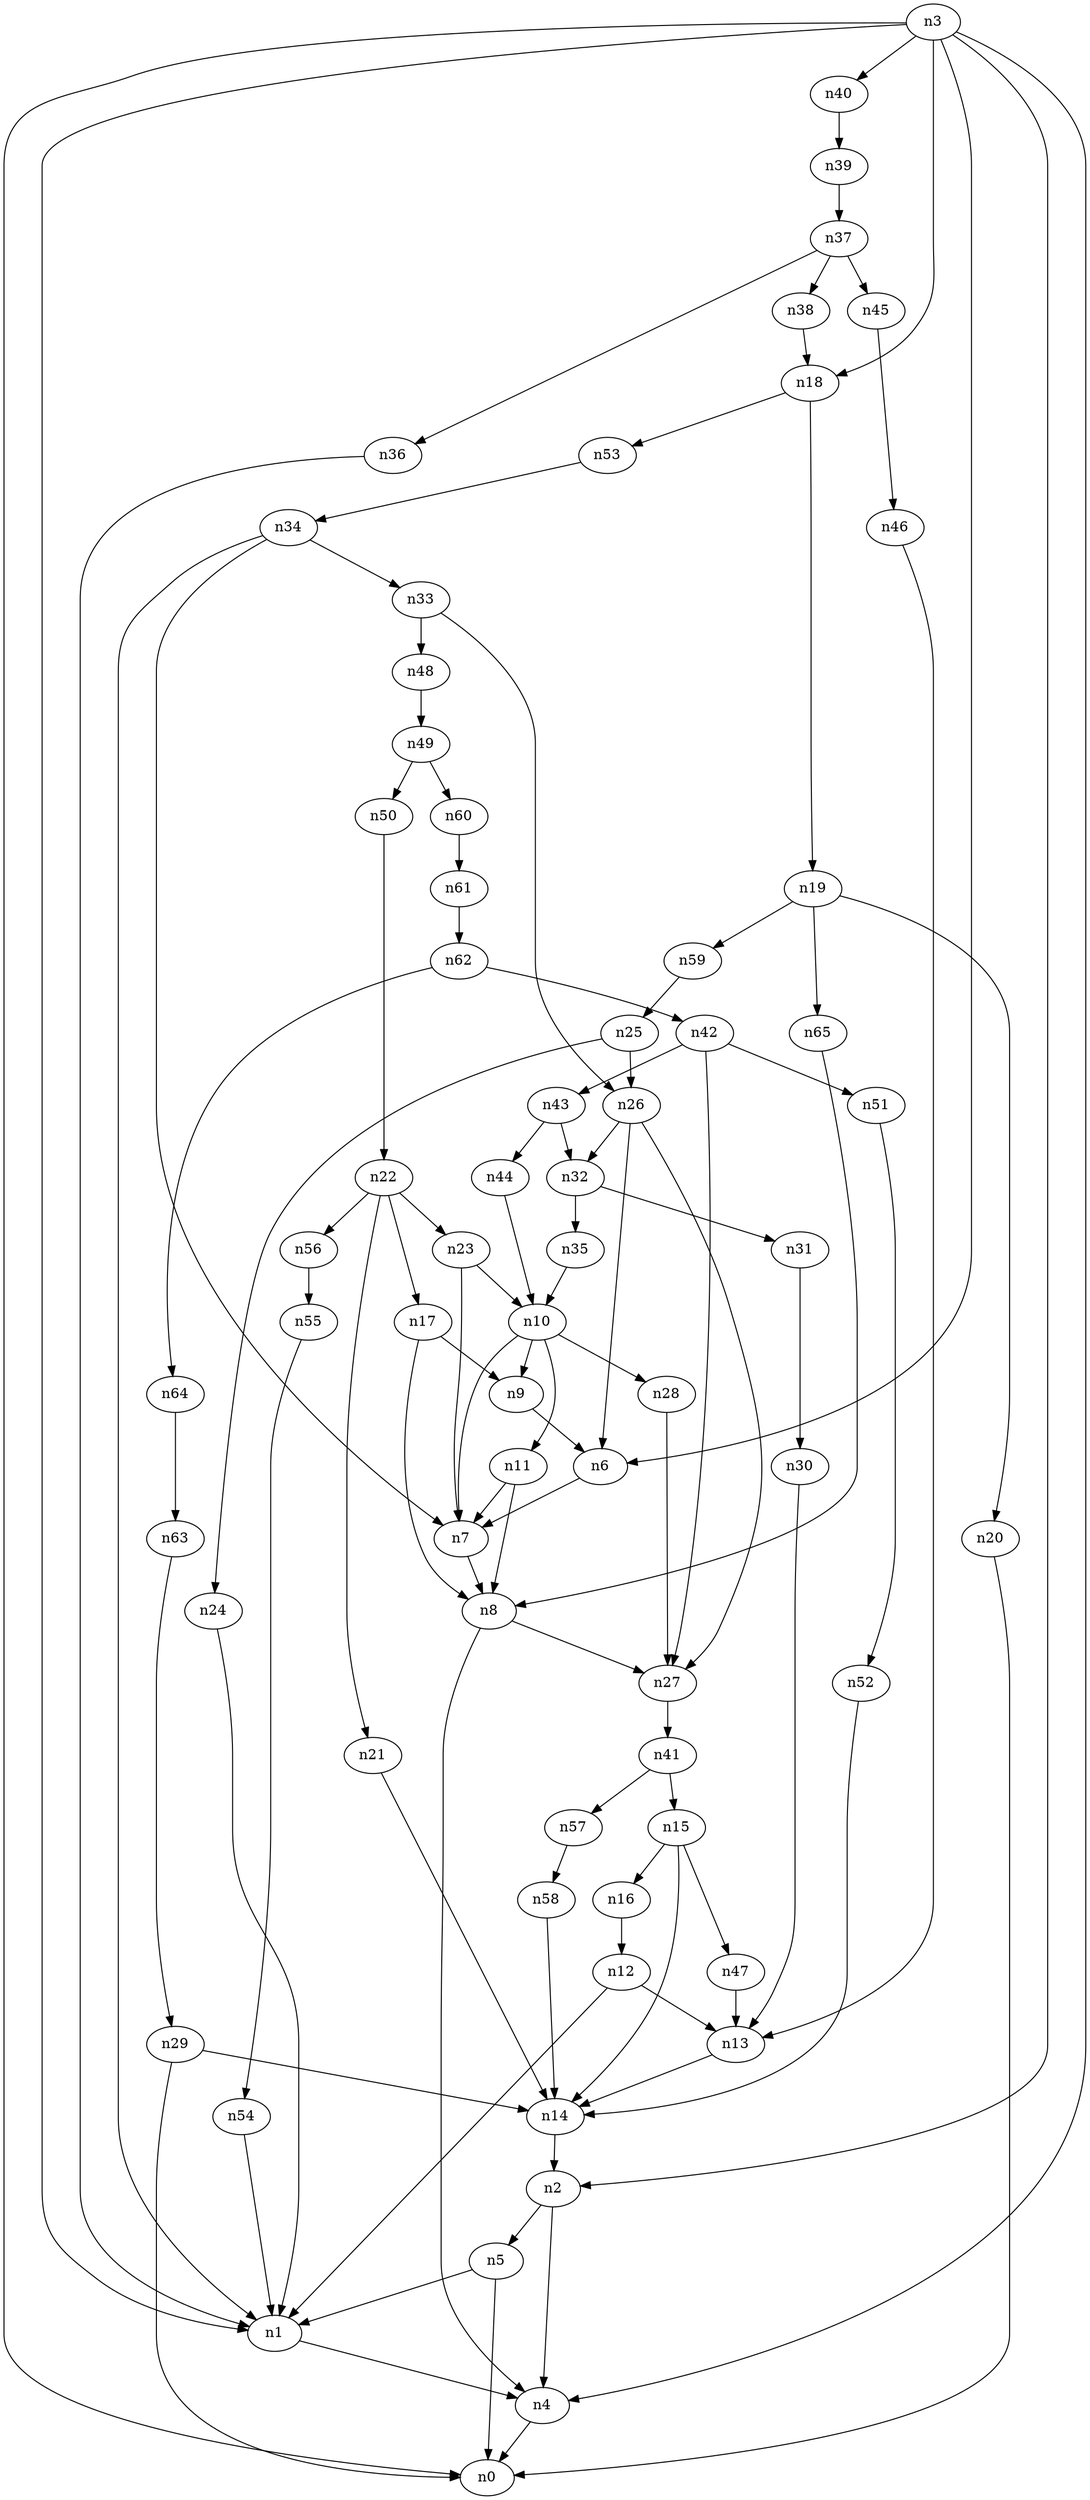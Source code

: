 digraph G {
	n1 -> n4	 [_graphml_id=e4];
	n2 -> n4	 [_graphml_id=e7];
	n2 -> n5	 [_graphml_id=e8];
	n3 -> n0	 [_graphml_id=e0];
	n3 -> n1	 [_graphml_id=e3];
	n3 -> n2	 [_graphml_id=e6];
	n3 -> n4	 [_graphml_id=e27];
	n3 -> n6	 [_graphml_id=e9];
	n3 -> n18	 [_graphml_id=e28];
	n3 -> n40	 [_graphml_id=e63];
	n4 -> n0	 [_graphml_id=e1];
	n5 -> n0	 [_graphml_id=e2];
	n5 -> n1	 [_graphml_id=e5];
	n6 -> n7	 [_graphml_id=e10];
	n7 -> n8	 [_graphml_id=e11];
	n8 -> n4	 [_graphml_id=e12];
	n8 -> n27	 [_graphml_id=e42];
	n9 -> n6	 [_graphml_id=e13];
	n10 -> n7	 [_graphml_id=e15];
	n10 -> n9	 [_graphml_id=e14];
	n10 -> n11	 [_graphml_id=e37];
	n10 -> n28	 [_graphml_id=e44];
	n11 -> n7	 [_graphml_id=e16];
	n11 -> n8	 [_graphml_id=e17];
	n12 -> n1	 [_graphml_id=e18];
	n12 -> n13	 [_graphml_id=e19];
	n13 -> n14	 [_graphml_id=e20];
	n14 -> n2	 [_graphml_id=e21];
	n15 -> n14	 [_graphml_id=e22];
	n15 -> n16	 [_graphml_id=e23];
	n15 -> n47	 [_graphml_id=e74];
	n16 -> n12	 [_graphml_id=e24];
	n17 -> n8	 [_graphml_id=e26];
	n17 -> n9	 [_graphml_id=e25];
	n18 -> n19	 [_graphml_id=e29];
	n18 -> n53	 [_graphml_id=e84];
	n19 -> n20	 [_graphml_id=e30];
	n19 -> n59	 [_graphml_id=e95];
	n19 -> n65	 [_graphml_id=e103];
	n20 -> n0	 [_graphml_id=e31];
	n21 -> n14	 [_graphml_id=e32];
	n22 -> n17	 [_graphml_id=e34];
	n22 -> n21	 [_graphml_id=e33];
	n22 -> n23	 [_graphml_id=e36];
	n22 -> n56	 [_graphml_id=e90];
	n23 -> n7	 [_graphml_id=e35];
	n23 -> n10	 [_graphml_id=e66];
	n24 -> n1	 [_graphml_id=e38];
	n25 -> n24	 [_graphml_id=e39];
	n25 -> n26	 [_graphml_id=e40];
	n26 -> n6	 [_graphml_id=e41];
	n26 -> n27	 [_graphml_id=e76];
	n26 -> n32	 [_graphml_id=e50];
	n27 -> n41	 [_graphml_id=e65];
	n28 -> n27	 [_graphml_id=e43];
	n29 -> n0	 [_graphml_id=e45];
	n29 -> n14	 [_graphml_id=e46];
	n30 -> n13	 [_graphml_id=e47];
	n31 -> n30	 [_graphml_id=e48];
	n32 -> n31	 [_graphml_id=e49];
	n32 -> n35	 [_graphml_id=e55];
	n33 -> n26	 [_graphml_id=e51];
	n33 -> n48	 [_graphml_id=e77];
	n34 -> n1	 [_graphml_id=e53];
	n34 -> n7	 [_graphml_id=e56];
	n34 -> n33	 [_graphml_id=e52];
	n35 -> n10	 [_graphml_id=e54];
	n36 -> n1	 [_graphml_id=e57];
	n37 -> n36	 [_graphml_id=e58];
	n37 -> n38	 [_graphml_id=e59];
	n37 -> n45	 [_graphml_id=e71];
	n38 -> n18	 [_graphml_id=e60];
	n39 -> n37	 [_graphml_id=e61];
	n40 -> n39	 [_graphml_id=e62];
	n41 -> n15	 [_graphml_id=e64];
	n41 -> n57	 [_graphml_id=e91];
	n42 -> n27	 [_graphml_id=e67];
	n42 -> n43	 [_graphml_id=e68];
	n42 -> n51	 [_graphml_id=e81];
	n43 -> n32	 [_graphml_id=e86];
	n43 -> n44	 [_graphml_id=e69];
	n44 -> n10	 [_graphml_id=e70];
	n45 -> n46	 [_graphml_id=e72];
	n46 -> n13	 [_graphml_id=e73];
	n47 -> n13	 [_graphml_id=e75];
	n48 -> n49	 [_graphml_id=e78];
	n49 -> n50	 [_graphml_id=e79];
	n49 -> n60	 [_graphml_id=e96];
	n50 -> n22	 [_graphml_id=e80];
	n51 -> n52	 [_graphml_id=e82];
	n52 -> n14	 [_graphml_id=e83];
	n53 -> n34	 [_graphml_id=e85];
	n54 -> n1	 [_graphml_id=e87];
	n55 -> n54	 [_graphml_id=e88];
	n56 -> n55	 [_graphml_id=e89];
	n57 -> n58	 [_graphml_id=e92];
	n58 -> n14	 [_graphml_id=e93];
	n59 -> n25	 [_graphml_id=e94];
	n60 -> n61	 [_graphml_id=e97];
	n61 -> n62	 [_graphml_id=e98];
	n62 -> n42	 [_graphml_id=e99];
	n62 -> n64	 [_graphml_id=e102];
	n63 -> n29	 [_graphml_id=e100];
	n64 -> n63	 [_graphml_id=e101];
	n65 -> n8	 [_graphml_id=e104];
}
